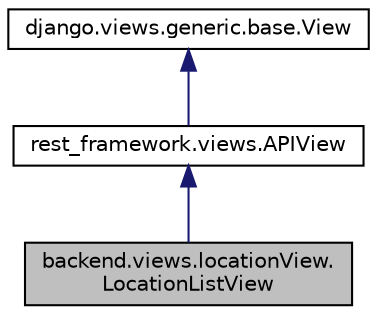 digraph "backend.views.locationView.LocationListView"
{
 // LATEX_PDF_SIZE
  edge [fontname="Helvetica",fontsize="10",labelfontname="Helvetica",labelfontsize="10"];
  node [fontname="Helvetica",fontsize="10",shape=record];
  Node1 [label="backend.views.locationView.\lLocationListView",height=0.2,width=0.4,color="black", fillcolor="grey75", style="filled", fontcolor="black",tooltip=" "];
  Node2 -> Node1 [dir="back",color="midnightblue",fontsize="10",style="solid",fontname="Helvetica"];
  Node2 [label="rest_framework.views.APIView",height=0.2,width=0.4,color="black", fillcolor="white", style="filled",URL="$classrest__framework_1_1views_1_1_a_p_i_view.html",tooltip=" "];
  Node3 -> Node2 [dir="back",color="midnightblue",fontsize="10",style="solid",fontname="Helvetica"];
  Node3 [label="django.views.generic.base.View",height=0.2,width=0.4,color="black", fillcolor="white", style="filled",URL="$classdjango_1_1views_1_1generic_1_1base_1_1_view.html",tooltip=" "];
}
